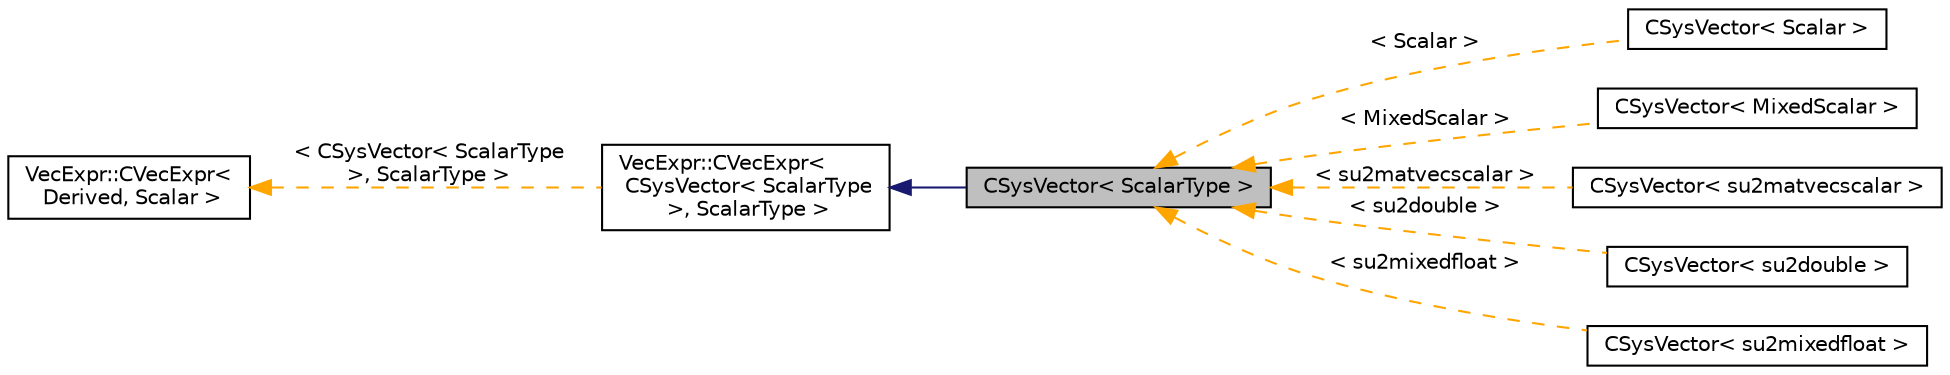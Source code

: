 digraph "CSysVector&lt; ScalarType &gt;"
{
 // LATEX_PDF_SIZE
  edge [fontname="Helvetica",fontsize="10",labelfontname="Helvetica",labelfontsize="10"];
  node [fontname="Helvetica",fontsize="10",shape=record];
  rankdir="LR";
  Node1 [label="CSysVector\< ScalarType \>",height=0.2,width=0.4,color="black", fillcolor="grey75", style="filled", fontcolor="black",tooltip="Class for holding and manipulating vectors needed by linear solvers."];
  Node2 -> Node1 [dir="back",color="midnightblue",fontsize="10",style="solid",fontname="Helvetica"];
  Node2 [label="VecExpr::CVecExpr\<\l CSysVector\< ScalarType\l \>, ScalarType \>",height=0.2,width=0.4,color="black", fillcolor="white", style="filled",URL="$classVecExpr_1_1CVecExpr.html",tooltip=" "];
  Node3 -> Node2 [dir="back",color="orange",fontsize="10",style="dashed",label=" \< CSysVector\< ScalarType\l \>, ScalarType \>" ,fontname="Helvetica"];
  Node3 [label="VecExpr::CVecExpr\<\l Derived, Scalar \>",height=0.2,width=0.4,color="black", fillcolor="white", style="filled",URL="$classVecExpr_1_1CVecExpr.html",tooltip="Base vector expression class."];
  Node1 -> Node4 [dir="back",color="orange",fontsize="10",style="dashed",label=" \< Scalar \>" ,fontname="Helvetica"];
  Node4 [label="CSysVector\< Scalar \>",height=0.2,width=0.4,color="black", fillcolor="white", style="filled",URL="$classCSysVector.html",tooltip=" "];
  Node1 -> Node5 [dir="back",color="orange",fontsize="10",style="dashed",label=" \< MixedScalar \>" ,fontname="Helvetica"];
  Node5 [label="CSysVector\< MixedScalar \>",height=0.2,width=0.4,color="black", fillcolor="white", style="filled",URL="$classCSysVector.html",tooltip=" "];
  Node1 -> Node6 [dir="back",color="orange",fontsize="10",style="dashed",label=" \< su2matvecscalar \>" ,fontname="Helvetica"];
  Node6 [label="CSysVector\< su2matvecscalar \>",height=0.2,width=0.4,color="black", fillcolor="white", style="filled",URL="$classCSysVector.html",tooltip=" "];
  Node1 -> Node7 [dir="back",color="orange",fontsize="10",style="dashed",label=" \< su2double \>" ,fontname="Helvetica"];
  Node7 [label="CSysVector\< su2double \>",height=0.2,width=0.4,color="black", fillcolor="white", style="filled",URL="$classCSysVector.html",tooltip=" "];
  Node1 -> Node8 [dir="back",color="orange",fontsize="10",style="dashed",label=" \< su2mixedfloat \>" ,fontname="Helvetica"];
  Node8 [label="CSysVector\< su2mixedfloat \>",height=0.2,width=0.4,color="black", fillcolor="white", style="filled",URL="$classCSysVector.html",tooltip=" "];
}
